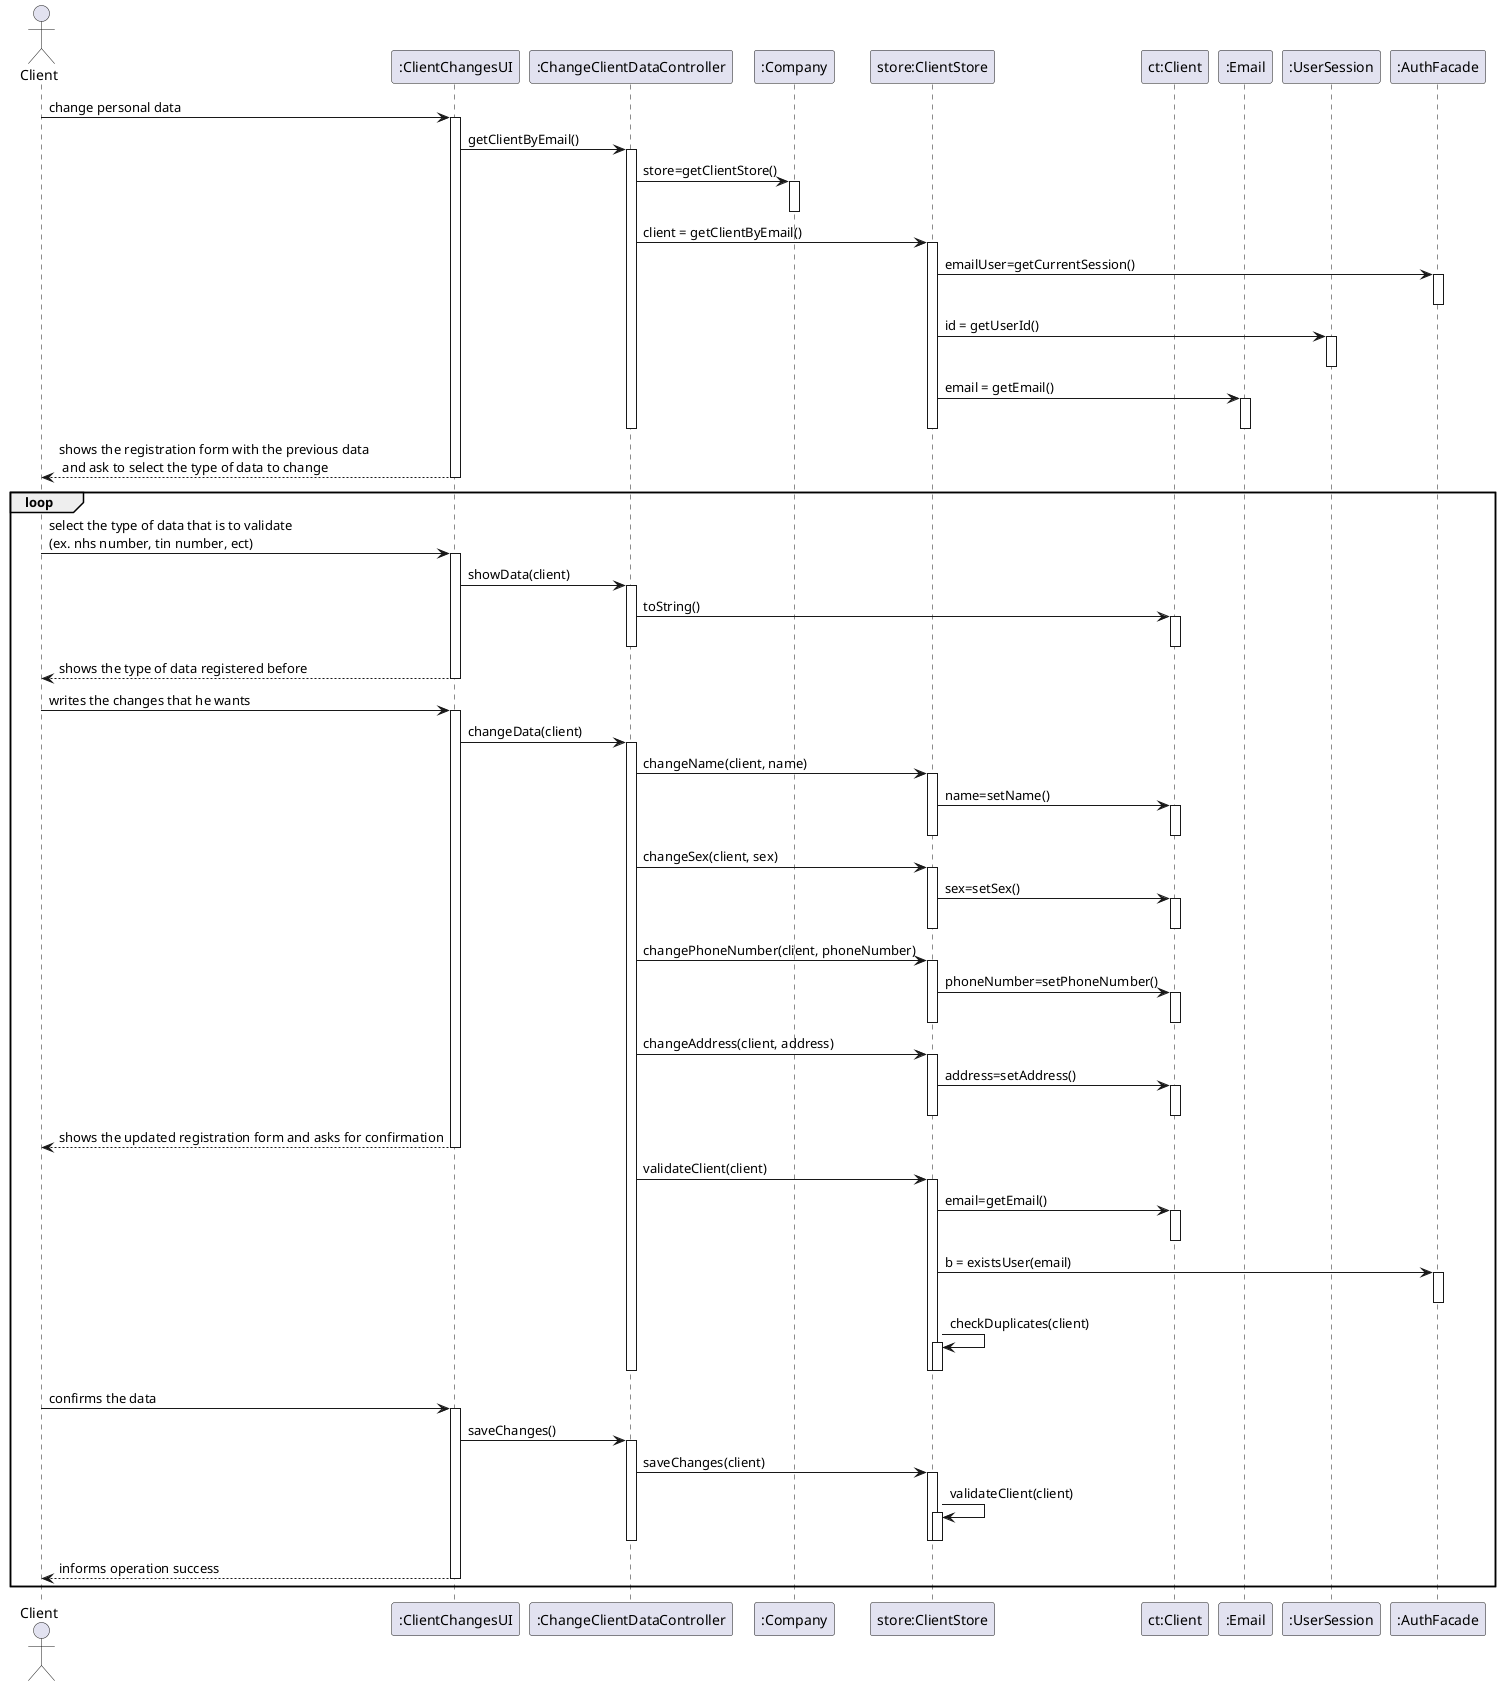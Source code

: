 @startuml
'https://plantuml.com/sequence-diagram

actor Client as CLT
participant ":ClientChangesUI" as UI
participant ":ChangeClientDataController" as CTRL
participant ":Company" as COMP
participant "store:ClientStore" as STR
participant "ct:Client" as CL
participant ":Email" as EM
participant ":UserSession" as US
participant ":AuthFacade" as AF

CLT -> UI : change personal data
activate UI
UI-> CTRL : getClientByEmail()
activate CTRL
CTRL-> COMP : store=getClientStore()
activate COMP
deactivate COMP
CTRL->STR : client = getClientByEmail()
activate STR
STR-> AF :emailUser=getCurrentSession()
activate AF
deactivate AF
STR -> US : id = getUserId()
activate US
deactivate US


STR->EM: email = getEmail()
activate EM
deactivate EM
deactivate STR


deactivate STR


deactivate CTRL



UI--> CLT : shows the registration form with the previous data \n and ask to select the type of data to change


deactivate UI








loop
CLT -> UI : select the type of data that is to validate\n(ex. nhs number, tin number, ect)
activate UI
UI-> CTRL : showData(client)
activate CTRL
CTRL->CL : toString()
activate CL
deactivate CL
deactivate CTRL
UI--> CLT : shows the type of data registered before

deactivate UI

CLT -> UI : writes the changes that he wants
activate UI
UI-> CTRL : changeData(client)
activate CTRL

CTRL->STR :changeName(client, name)
activate STR
STR->CL : name=setName()
activate CL
deactivate CL
deactivate STR

CTRL->STR :changeSex(client, sex)
activate STR
STR->CL : sex=setSex()
activate CL
deactivate CL
deactivate STR


CTRL->STR :changePhoneNumber(client, phoneNumber)
activate STR
STR->CL : phoneNumber=setPhoneNumber()
activate CL
deactivate CL
deactivate STR

CTRL->STR :changeAddress(client, address)
activate STR
STR->CL : address=setAddress()
activate CL
deactivate CL
deactivate STR

UI--> CLT : shows the updated registration form and asks for confirmation
deactivate UI
CTRL -> STR : validateClient(client)

        activate STR
        STR -> CL : email=getEmail()
        activate CL
        deactivate CL
        STR -> AF : b = existsUser(email)
        activate AF
        deactivate AF
        STR -> STR : checkDuplicates(client)
        activate STR
        deactivate STR
        deactivate STR
        deactivate CTRL



CLT -> UI : confirms the data
activate UI
UI-> CTRL : saveChanges()
activate CTRL
CTRL-> STR : saveChanges(client)
activate STR
STR->STR : validateClient(client)
activate STR
deactivate STR
deactivate STR
deactivate CTRL

UI--> CLT : informs operation success
deactivate UI
end

@enduml